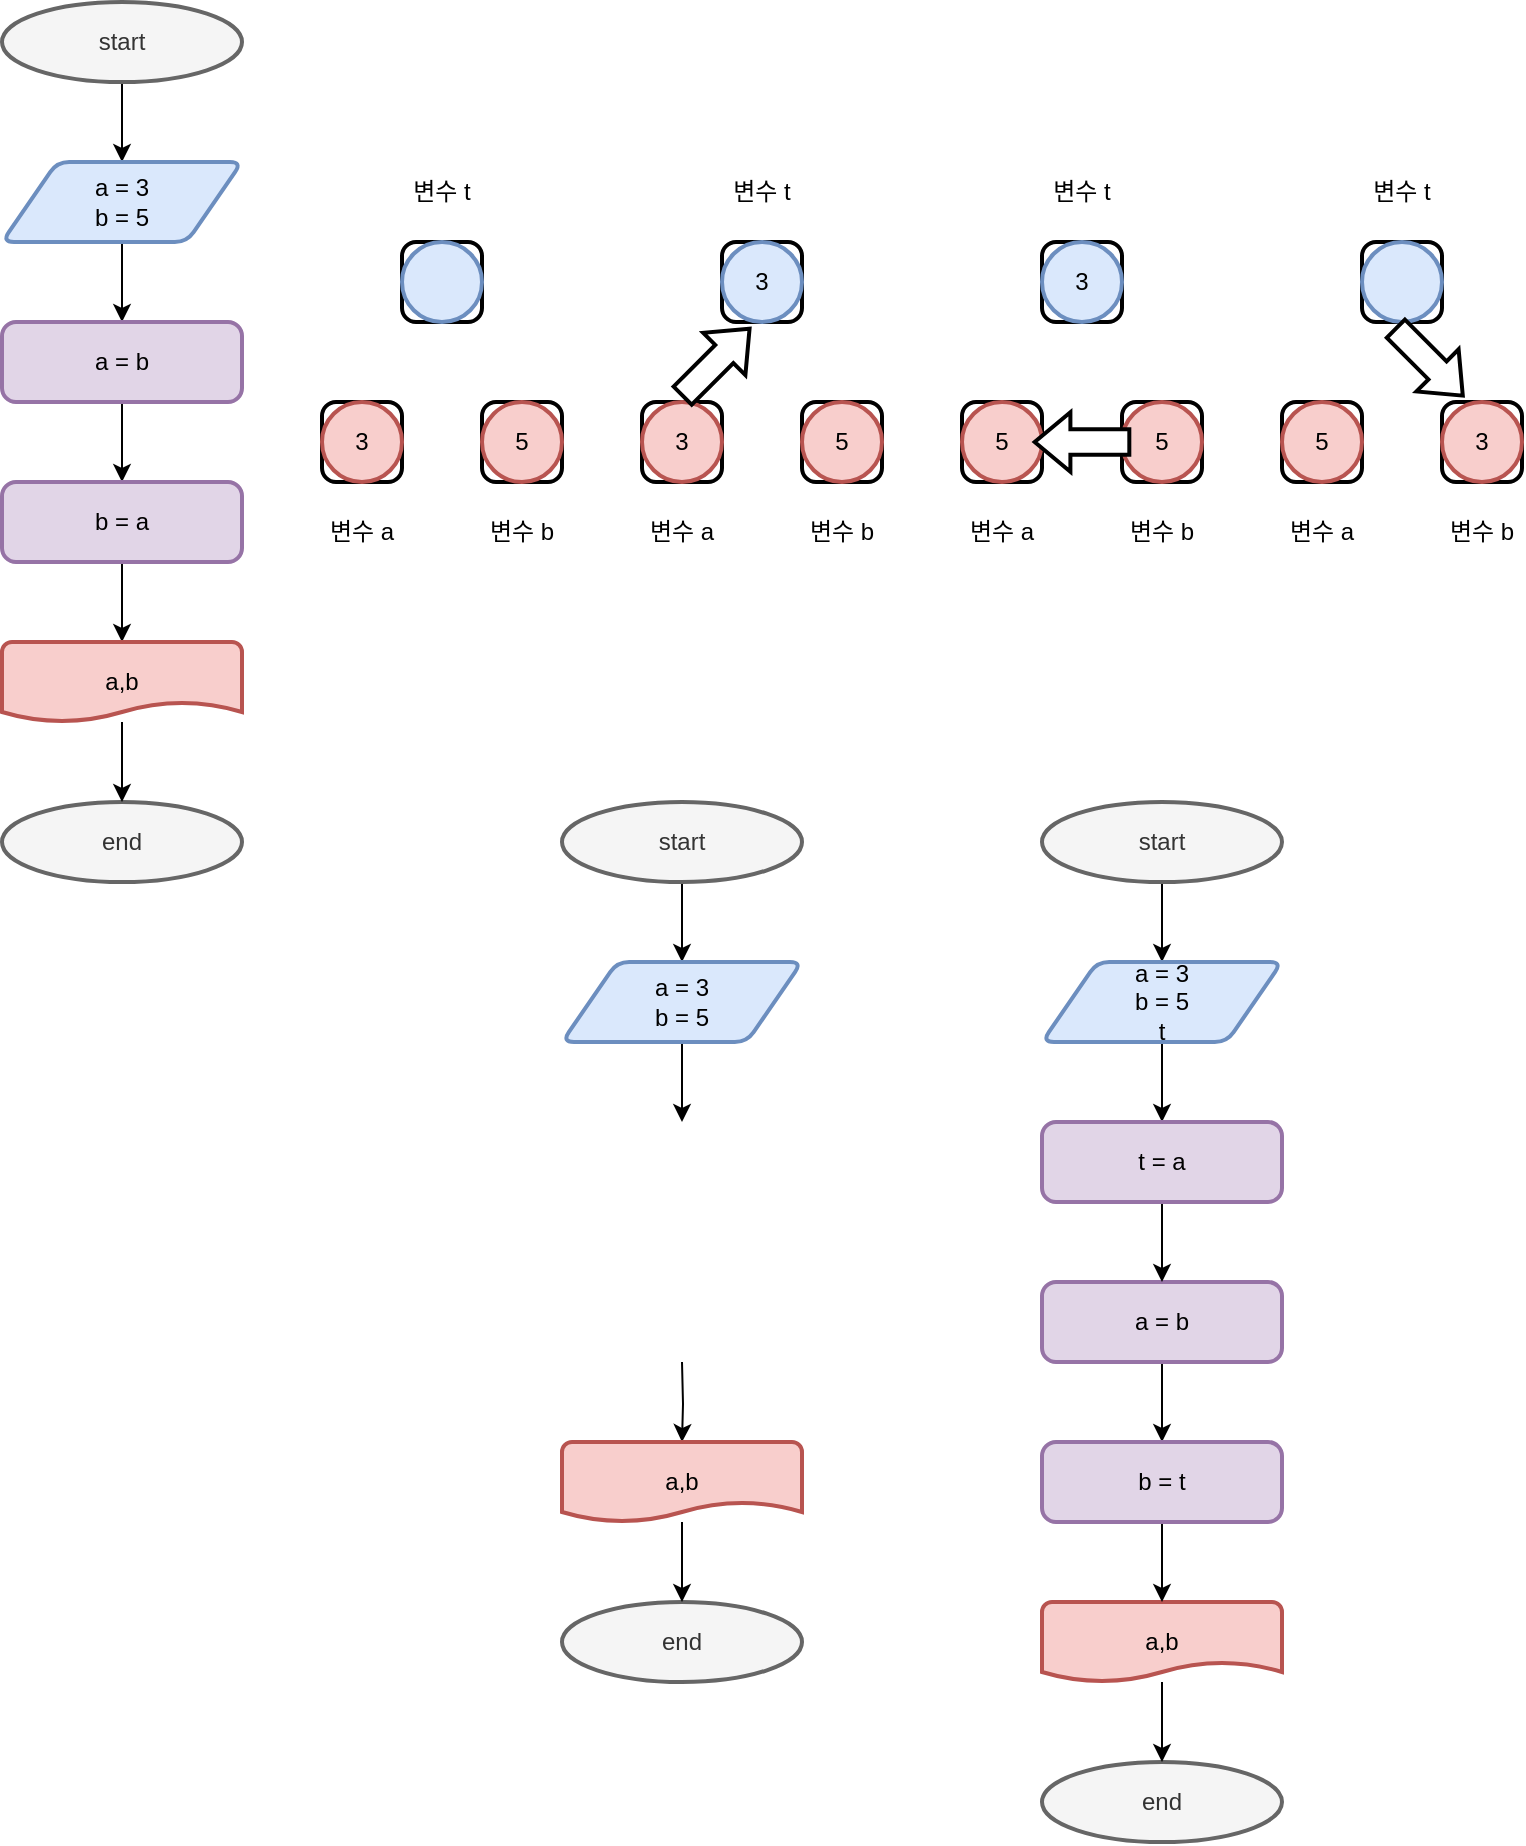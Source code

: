 <mxfile version="21.5.0" type="device">
  <diagram name="Page-1" id="dMNC15Wshk32JGnBgk7K">
    <mxGraphModel dx="1650" dy="930" grid="1" gridSize="10" guides="1" tooltips="1" connect="1" arrows="1" fold="1" page="1" pageScale="1" pageWidth="850" pageHeight="1100" math="0" shadow="0">
      <root>
        <mxCell id="0" />
        <mxCell id="1" parent="0" />
        <mxCell id="lzuN2QWp8kCcNdBGCwoP-7" value="" style="edgeStyle=orthogonalEdgeStyle;rounded=0;orthogonalLoop=1;jettySize=auto;html=1;" edge="1" parent="1" source="lzuN2QWp8kCcNdBGCwoP-1" target="lzuN2QWp8kCcNdBGCwoP-3">
          <mxGeometry relative="1" as="geometry" />
        </mxCell>
        <mxCell id="lzuN2QWp8kCcNdBGCwoP-1" value="start" style="strokeWidth=2;html=1;shape=mxgraph.flowchart.start_2;whiteSpace=wrap;fillColor=#f5f5f5;fontColor=#333333;strokeColor=#666666;" vertex="1" parent="1">
          <mxGeometry x="80" y="80" width="120" height="40" as="geometry" />
        </mxCell>
        <mxCell id="lzuN2QWp8kCcNdBGCwoP-2" value="end" style="strokeWidth=2;html=1;shape=mxgraph.flowchart.start_2;whiteSpace=wrap;fillColor=#f5f5f5;fontColor=#333333;strokeColor=#666666;" vertex="1" parent="1">
          <mxGeometry x="80" y="480" width="120" height="40" as="geometry" />
        </mxCell>
        <mxCell id="lzuN2QWp8kCcNdBGCwoP-8" value="" style="edgeStyle=orthogonalEdgeStyle;rounded=0;orthogonalLoop=1;jettySize=auto;html=1;" edge="1" parent="1" source="lzuN2QWp8kCcNdBGCwoP-3" target="lzuN2QWp8kCcNdBGCwoP-4">
          <mxGeometry relative="1" as="geometry" />
        </mxCell>
        <mxCell id="lzuN2QWp8kCcNdBGCwoP-3" value="a = 3&lt;br&gt;b = 5" style="shape=parallelogram;html=1;strokeWidth=2;perimeter=parallelogramPerimeter;whiteSpace=wrap;rounded=1;arcSize=12;size=0.23;fillColor=#dae8fc;strokeColor=#6c8ebf;" vertex="1" parent="1">
          <mxGeometry x="80" y="160" width="120" height="40" as="geometry" />
        </mxCell>
        <mxCell id="lzuN2QWp8kCcNdBGCwoP-9" value="" style="edgeStyle=orthogonalEdgeStyle;rounded=0;orthogonalLoop=1;jettySize=auto;html=1;" edge="1" parent="1" source="lzuN2QWp8kCcNdBGCwoP-4" target="lzuN2QWp8kCcNdBGCwoP-5">
          <mxGeometry relative="1" as="geometry" />
        </mxCell>
        <mxCell id="lzuN2QWp8kCcNdBGCwoP-4" value="a = b" style="rounded=1;whiteSpace=wrap;html=1;absoluteArcSize=1;arcSize=14;strokeWidth=2;fillColor=#e1d5e7;strokeColor=#9673a6;" vertex="1" parent="1">
          <mxGeometry x="80" y="240" width="120" height="40" as="geometry" />
        </mxCell>
        <mxCell id="lzuN2QWp8kCcNdBGCwoP-10" value="" style="edgeStyle=orthogonalEdgeStyle;rounded=0;orthogonalLoop=1;jettySize=auto;html=1;" edge="1" parent="1" source="lzuN2QWp8kCcNdBGCwoP-5" target="lzuN2QWp8kCcNdBGCwoP-6">
          <mxGeometry relative="1" as="geometry" />
        </mxCell>
        <mxCell id="lzuN2QWp8kCcNdBGCwoP-5" value="b = a" style="rounded=1;whiteSpace=wrap;html=1;absoluteArcSize=1;arcSize=14;strokeWidth=2;fillColor=#e1d5e7;strokeColor=#9673a6;" vertex="1" parent="1">
          <mxGeometry x="80" y="320" width="120" height="40" as="geometry" />
        </mxCell>
        <mxCell id="lzuN2QWp8kCcNdBGCwoP-11" value="" style="edgeStyle=orthogonalEdgeStyle;rounded=0;orthogonalLoop=1;jettySize=auto;html=1;" edge="1" parent="1" source="lzuN2QWp8kCcNdBGCwoP-6" target="lzuN2QWp8kCcNdBGCwoP-2">
          <mxGeometry relative="1" as="geometry" />
        </mxCell>
        <mxCell id="lzuN2QWp8kCcNdBGCwoP-6" value="a,b" style="strokeWidth=2;html=1;shape=mxgraph.flowchart.document2;whiteSpace=wrap;size=0.25;fillColor=#f8cecc;strokeColor=#b85450;" vertex="1" parent="1">
          <mxGeometry x="80" y="400" width="120" height="40" as="geometry" />
        </mxCell>
        <mxCell id="lzuN2QWp8kCcNdBGCwoP-12" value="" style="edgeStyle=orthogonalEdgeStyle;rounded=0;orthogonalLoop=1;jettySize=auto;html=1;" edge="1" parent="1" source="lzuN2QWp8kCcNdBGCwoP-13" target="lzuN2QWp8kCcNdBGCwoP-16">
          <mxGeometry relative="1" as="geometry" />
        </mxCell>
        <mxCell id="lzuN2QWp8kCcNdBGCwoP-13" value="start" style="strokeWidth=2;html=1;shape=mxgraph.flowchart.start_2;whiteSpace=wrap;fillColor=#f5f5f5;fontColor=#333333;strokeColor=#666666;" vertex="1" parent="1">
          <mxGeometry x="360" y="480" width="120" height="40" as="geometry" />
        </mxCell>
        <mxCell id="lzuN2QWp8kCcNdBGCwoP-14" value="end" style="strokeWidth=2;html=1;shape=mxgraph.flowchart.start_2;whiteSpace=wrap;fillColor=#f5f5f5;fontColor=#333333;strokeColor=#666666;" vertex="1" parent="1">
          <mxGeometry x="360" y="880" width="120" height="40" as="geometry" />
        </mxCell>
        <mxCell id="lzuN2QWp8kCcNdBGCwoP-15" value="" style="edgeStyle=orthogonalEdgeStyle;rounded=0;orthogonalLoop=1;jettySize=auto;html=1;" edge="1" parent="1" source="lzuN2QWp8kCcNdBGCwoP-16">
          <mxGeometry relative="1" as="geometry">
            <mxPoint x="420" y="640" as="targetPoint" />
          </mxGeometry>
        </mxCell>
        <mxCell id="lzuN2QWp8kCcNdBGCwoP-16" value="a = 3&lt;br&gt;b = 5" style="shape=parallelogram;html=1;strokeWidth=2;perimeter=parallelogramPerimeter;whiteSpace=wrap;rounded=1;arcSize=12;size=0.23;fillColor=#dae8fc;strokeColor=#6c8ebf;" vertex="1" parent="1">
          <mxGeometry x="360" y="560" width="120" height="40" as="geometry" />
        </mxCell>
        <mxCell id="lzuN2QWp8kCcNdBGCwoP-19" value="" style="edgeStyle=orthogonalEdgeStyle;rounded=0;orthogonalLoop=1;jettySize=auto;html=1;" edge="1" parent="1" target="lzuN2QWp8kCcNdBGCwoP-22">
          <mxGeometry relative="1" as="geometry">
            <mxPoint x="420" y="760" as="sourcePoint" />
          </mxGeometry>
        </mxCell>
        <mxCell id="lzuN2QWp8kCcNdBGCwoP-21" value="" style="edgeStyle=orthogonalEdgeStyle;rounded=0;orthogonalLoop=1;jettySize=auto;html=1;" edge="1" parent="1" source="lzuN2QWp8kCcNdBGCwoP-22" target="lzuN2QWp8kCcNdBGCwoP-14">
          <mxGeometry relative="1" as="geometry" />
        </mxCell>
        <mxCell id="lzuN2QWp8kCcNdBGCwoP-22" value="a,b" style="strokeWidth=2;html=1;shape=mxgraph.flowchart.document2;whiteSpace=wrap;size=0.25;fillColor=#f8cecc;strokeColor=#b85450;" vertex="1" parent="1">
          <mxGeometry x="360" y="800" width="120" height="40" as="geometry" />
        </mxCell>
        <mxCell id="lzuN2QWp8kCcNdBGCwoP-23" value="" style="rounded=1;whiteSpace=wrap;html=1;absoluteArcSize=1;arcSize=14;strokeWidth=2;" vertex="1" parent="1">
          <mxGeometry x="240" y="280" width="40" height="40" as="geometry" />
        </mxCell>
        <mxCell id="lzuN2QWp8kCcNdBGCwoP-25" value="변수 a" style="rounded=1;whiteSpace=wrap;html=1;absoluteArcSize=1;arcSize=14;strokeWidth=2;strokeColor=none;" vertex="1" parent="1">
          <mxGeometry x="240" y="330" width="40" height="30" as="geometry" />
        </mxCell>
        <mxCell id="lzuN2QWp8kCcNdBGCwoP-26" value="3" style="strokeWidth=2;html=1;shape=mxgraph.flowchart.start_2;whiteSpace=wrap;fillColor=#f8cecc;strokeColor=#b85450;" vertex="1" parent="1">
          <mxGeometry x="240" y="280" width="40" height="40" as="geometry" />
        </mxCell>
        <mxCell id="lzuN2QWp8kCcNdBGCwoP-27" value="" style="rounded=1;whiteSpace=wrap;html=1;absoluteArcSize=1;arcSize=14;strokeWidth=2;" vertex="1" parent="1">
          <mxGeometry x="320" y="280" width="40" height="40" as="geometry" />
        </mxCell>
        <mxCell id="lzuN2QWp8kCcNdBGCwoP-28" value="변수 b" style="rounded=1;whiteSpace=wrap;html=1;absoluteArcSize=1;arcSize=14;strokeWidth=2;strokeColor=none;" vertex="1" parent="1">
          <mxGeometry x="320" y="330" width="40" height="30" as="geometry" />
        </mxCell>
        <mxCell id="lzuN2QWp8kCcNdBGCwoP-29" value="5" style="strokeWidth=2;html=1;shape=mxgraph.flowchart.start_2;whiteSpace=wrap;fillColor=#f8cecc;strokeColor=#b85450;" vertex="1" parent="1">
          <mxGeometry x="320" y="280" width="40" height="40" as="geometry" />
        </mxCell>
        <mxCell id="lzuN2QWp8kCcNdBGCwoP-30" value="" style="rounded=1;whiteSpace=wrap;html=1;absoluteArcSize=1;arcSize=14;strokeWidth=2;" vertex="1" parent="1">
          <mxGeometry x="280" y="200" width="40" height="40" as="geometry" />
        </mxCell>
        <mxCell id="lzuN2QWp8kCcNdBGCwoP-31" value="" style="strokeWidth=2;html=1;shape=mxgraph.flowchart.start_2;whiteSpace=wrap;fillColor=#dae8fc;strokeColor=#6c8ebf;" vertex="1" parent="1">
          <mxGeometry x="280" y="200" width="40" height="40" as="geometry" />
        </mxCell>
        <mxCell id="lzuN2QWp8kCcNdBGCwoP-32" value="변수 t" style="rounded=1;whiteSpace=wrap;html=1;absoluteArcSize=1;arcSize=14;strokeWidth=2;strokeColor=none;" vertex="1" parent="1">
          <mxGeometry x="280" y="160" width="40" height="30" as="geometry" />
        </mxCell>
        <mxCell id="lzuN2QWp8kCcNdBGCwoP-33" value="" style="rounded=1;whiteSpace=wrap;html=1;absoluteArcSize=1;arcSize=14;strokeWidth=2;" vertex="1" parent="1">
          <mxGeometry x="400" y="280" width="40" height="40" as="geometry" />
        </mxCell>
        <mxCell id="lzuN2QWp8kCcNdBGCwoP-34" value="변수 a" style="rounded=1;whiteSpace=wrap;html=1;absoluteArcSize=1;arcSize=14;strokeWidth=2;strokeColor=none;" vertex="1" parent="1">
          <mxGeometry x="400" y="330" width="40" height="30" as="geometry" />
        </mxCell>
        <mxCell id="lzuN2QWp8kCcNdBGCwoP-35" value="3" style="strokeWidth=2;html=1;shape=mxgraph.flowchart.start_2;whiteSpace=wrap;fillColor=#f8cecc;strokeColor=#b85450;" vertex="1" parent="1">
          <mxGeometry x="400" y="280" width="40" height="40" as="geometry" />
        </mxCell>
        <mxCell id="lzuN2QWp8kCcNdBGCwoP-36" value="" style="rounded=1;whiteSpace=wrap;html=1;absoluteArcSize=1;arcSize=14;strokeWidth=2;" vertex="1" parent="1">
          <mxGeometry x="480" y="280" width="40" height="40" as="geometry" />
        </mxCell>
        <mxCell id="lzuN2QWp8kCcNdBGCwoP-37" value="변수 b" style="rounded=1;whiteSpace=wrap;html=1;absoluteArcSize=1;arcSize=14;strokeWidth=2;strokeColor=none;" vertex="1" parent="1">
          <mxGeometry x="480" y="330" width="40" height="30" as="geometry" />
        </mxCell>
        <mxCell id="lzuN2QWp8kCcNdBGCwoP-38" value="5" style="strokeWidth=2;html=1;shape=mxgraph.flowchart.start_2;whiteSpace=wrap;fillColor=#f8cecc;strokeColor=#b85450;" vertex="1" parent="1">
          <mxGeometry x="480" y="280" width="40" height="40" as="geometry" />
        </mxCell>
        <mxCell id="lzuN2QWp8kCcNdBGCwoP-39" value="" style="rounded=1;whiteSpace=wrap;html=1;absoluteArcSize=1;arcSize=14;strokeWidth=2;" vertex="1" parent="1">
          <mxGeometry x="440" y="200" width="40" height="40" as="geometry" />
        </mxCell>
        <mxCell id="lzuN2QWp8kCcNdBGCwoP-40" value="3" style="strokeWidth=2;html=1;shape=mxgraph.flowchart.start_2;whiteSpace=wrap;fillColor=#dae8fc;strokeColor=#6c8ebf;" vertex="1" parent="1">
          <mxGeometry x="440" y="200" width="40" height="40" as="geometry" />
        </mxCell>
        <mxCell id="lzuN2QWp8kCcNdBGCwoP-41" value="변수 t" style="rounded=1;whiteSpace=wrap;html=1;absoluteArcSize=1;arcSize=14;strokeWidth=2;strokeColor=none;" vertex="1" parent="1">
          <mxGeometry x="440" y="160" width="40" height="30" as="geometry" />
        </mxCell>
        <mxCell id="lzuN2QWp8kCcNdBGCwoP-42" value="" style="verticalLabelPosition=bottom;verticalAlign=top;html=1;strokeWidth=2;shape=mxgraph.arrows2.arrow;dy=0.57;dx=17.86;notch=0;rotation=-45;" vertex="1" parent="1">
          <mxGeometry x="413.39" y="245.17" width="47.32" height="29.82" as="geometry" />
        </mxCell>
        <mxCell id="lzuN2QWp8kCcNdBGCwoP-43" value="" style="rounded=1;whiteSpace=wrap;html=1;absoluteArcSize=1;arcSize=14;strokeWidth=2;" vertex="1" parent="1">
          <mxGeometry x="560" y="280" width="40" height="40" as="geometry" />
        </mxCell>
        <mxCell id="lzuN2QWp8kCcNdBGCwoP-44" value="변수 a" style="rounded=1;whiteSpace=wrap;html=1;absoluteArcSize=1;arcSize=14;strokeWidth=2;strokeColor=none;" vertex="1" parent="1">
          <mxGeometry x="560" y="330" width="40" height="30" as="geometry" />
        </mxCell>
        <mxCell id="lzuN2QWp8kCcNdBGCwoP-45" value="5" style="strokeWidth=2;html=1;shape=mxgraph.flowchart.start_2;whiteSpace=wrap;fillColor=#f8cecc;strokeColor=#b85450;" vertex="1" parent="1">
          <mxGeometry x="560" y="280" width="40" height="40" as="geometry" />
        </mxCell>
        <mxCell id="lzuN2QWp8kCcNdBGCwoP-46" value="" style="rounded=1;whiteSpace=wrap;html=1;absoluteArcSize=1;arcSize=14;strokeWidth=2;" vertex="1" parent="1">
          <mxGeometry x="640" y="280" width="40" height="40" as="geometry" />
        </mxCell>
        <mxCell id="lzuN2QWp8kCcNdBGCwoP-47" value="변수 b" style="rounded=1;whiteSpace=wrap;html=1;absoluteArcSize=1;arcSize=14;strokeWidth=2;strokeColor=none;" vertex="1" parent="1">
          <mxGeometry x="640" y="330" width="40" height="30" as="geometry" />
        </mxCell>
        <mxCell id="lzuN2QWp8kCcNdBGCwoP-48" value="5" style="strokeWidth=2;html=1;shape=mxgraph.flowchart.start_2;whiteSpace=wrap;fillColor=#f8cecc;strokeColor=#b85450;" vertex="1" parent="1">
          <mxGeometry x="640" y="280" width="40" height="40" as="geometry" />
        </mxCell>
        <mxCell id="lzuN2QWp8kCcNdBGCwoP-49" value="" style="rounded=1;whiteSpace=wrap;html=1;absoluteArcSize=1;arcSize=14;strokeWidth=2;" vertex="1" parent="1">
          <mxGeometry x="600" y="200" width="40" height="40" as="geometry" />
        </mxCell>
        <mxCell id="lzuN2QWp8kCcNdBGCwoP-50" value="3" style="strokeWidth=2;html=1;shape=mxgraph.flowchart.start_2;whiteSpace=wrap;fillColor=#dae8fc;strokeColor=#6c8ebf;" vertex="1" parent="1">
          <mxGeometry x="600" y="200" width="40" height="40" as="geometry" />
        </mxCell>
        <mxCell id="lzuN2QWp8kCcNdBGCwoP-51" value="변수 t" style="rounded=1;whiteSpace=wrap;html=1;absoluteArcSize=1;arcSize=14;strokeWidth=2;strokeColor=none;" vertex="1" parent="1">
          <mxGeometry x="600" y="160" width="40" height="30" as="geometry" />
        </mxCell>
        <mxCell id="lzuN2QWp8kCcNdBGCwoP-52" value="" style="verticalLabelPosition=bottom;verticalAlign=top;html=1;strokeWidth=2;shape=mxgraph.arrows2.arrow;dy=0.57;dx=17.86;notch=0;rotation=-180;" vertex="1" parent="1">
          <mxGeometry x="596.34" y="285.09" width="47.32" height="29.82" as="geometry" />
        </mxCell>
        <mxCell id="lzuN2QWp8kCcNdBGCwoP-55" value="" style="rounded=1;whiteSpace=wrap;html=1;absoluteArcSize=1;arcSize=14;strokeWidth=2;" vertex="1" parent="1">
          <mxGeometry x="720" y="280" width="40" height="40" as="geometry" />
        </mxCell>
        <mxCell id="lzuN2QWp8kCcNdBGCwoP-56" value="변수 a" style="rounded=1;whiteSpace=wrap;html=1;absoluteArcSize=1;arcSize=14;strokeWidth=2;strokeColor=none;" vertex="1" parent="1">
          <mxGeometry x="720" y="330" width="40" height="30" as="geometry" />
        </mxCell>
        <mxCell id="lzuN2QWp8kCcNdBGCwoP-57" value="5" style="strokeWidth=2;html=1;shape=mxgraph.flowchart.start_2;whiteSpace=wrap;fillColor=#f8cecc;strokeColor=#b85450;" vertex="1" parent="1">
          <mxGeometry x="720" y="280" width="40" height="40" as="geometry" />
        </mxCell>
        <mxCell id="lzuN2QWp8kCcNdBGCwoP-58" value="" style="rounded=1;whiteSpace=wrap;html=1;absoluteArcSize=1;arcSize=14;strokeWidth=2;" vertex="1" parent="1">
          <mxGeometry x="800" y="280" width="40" height="40" as="geometry" />
        </mxCell>
        <mxCell id="lzuN2QWp8kCcNdBGCwoP-59" value="변수 b" style="rounded=1;whiteSpace=wrap;html=1;absoluteArcSize=1;arcSize=14;strokeWidth=2;strokeColor=none;" vertex="1" parent="1">
          <mxGeometry x="800" y="330" width="40" height="30" as="geometry" />
        </mxCell>
        <mxCell id="lzuN2QWp8kCcNdBGCwoP-60" value="3" style="strokeWidth=2;html=1;shape=mxgraph.flowchart.start_2;whiteSpace=wrap;fillColor=#f8cecc;strokeColor=#b85450;" vertex="1" parent="1">
          <mxGeometry x="800" y="280" width="40" height="40" as="geometry" />
        </mxCell>
        <mxCell id="lzuN2QWp8kCcNdBGCwoP-61" value="" style="rounded=1;whiteSpace=wrap;html=1;absoluteArcSize=1;arcSize=14;strokeWidth=2;" vertex="1" parent="1">
          <mxGeometry x="760" y="200" width="40" height="40" as="geometry" />
        </mxCell>
        <mxCell id="lzuN2QWp8kCcNdBGCwoP-62" value="" style="strokeWidth=2;html=1;shape=mxgraph.flowchart.start_2;whiteSpace=wrap;fillColor=#dae8fc;strokeColor=#6c8ebf;" vertex="1" parent="1">
          <mxGeometry x="760" y="200" width="40" height="40" as="geometry" />
        </mxCell>
        <mxCell id="lzuN2QWp8kCcNdBGCwoP-63" value="변수 t" style="rounded=1;whiteSpace=wrap;html=1;absoluteArcSize=1;arcSize=14;strokeWidth=2;strokeColor=none;" vertex="1" parent="1">
          <mxGeometry x="760" y="160" width="40" height="30" as="geometry" />
        </mxCell>
        <mxCell id="lzuN2QWp8kCcNdBGCwoP-64" value="" style="verticalLabelPosition=bottom;verticalAlign=top;html=1;strokeWidth=2;shape=mxgraph.arrows2.arrow;dy=0.57;dx=17.86;notch=0;rotation=45;" vertex="1" parent="1">
          <mxGeometry x="770" y="245.17" width="47.32" height="29.82" as="geometry" />
        </mxCell>
        <mxCell id="lzuN2QWp8kCcNdBGCwoP-65" value="" style="edgeStyle=orthogonalEdgeStyle;rounded=0;orthogonalLoop=1;jettySize=auto;html=1;" edge="1" parent="1" source="lzuN2QWp8kCcNdBGCwoP-66" target="lzuN2QWp8kCcNdBGCwoP-69">
          <mxGeometry relative="1" as="geometry" />
        </mxCell>
        <mxCell id="lzuN2QWp8kCcNdBGCwoP-66" value="start" style="strokeWidth=2;html=1;shape=mxgraph.flowchart.start_2;whiteSpace=wrap;fillColor=#f5f5f5;fontColor=#333333;strokeColor=#666666;" vertex="1" parent="1">
          <mxGeometry x="600" y="480" width="120" height="40" as="geometry" />
        </mxCell>
        <mxCell id="lzuN2QWp8kCcNdBGCwoP-67" value="end" style="strokeWidth=2;html=1;shape=mxgraph.flowchart.start_2;whiteSpace=wrap;fillColor=#f5f5f5;fontColor=#333333;strokeColor=#666666;" vertex="1" parent="1">
          <mxGeometry x="600" y="960" width="120" height="40" as="geometry" />
        </mxCell>
        <mxCell id="lzuN2QWp8kCcNdBGCwoP-68" value="" style="edgeStyle=orthogonalEdgeStyle;rounded=0;orthogonalLoop=1;jettySize=auto;html=1;" edge="1" parent="1" source="lzuN2QWp8kCcNdBGCwoP-69">
          <mxGeometry relative="1" as="geometry">
            <mxPoint x="660" y="640" as="targetPoint" />
          </mxGeometry>
        </mxCell>
        <mxCell id="lzuN2QWp8kCcNdBGCwoP-69" value="a = 3&lt;br&gt;b = 5&lt;br&gt;t" style="shape=parallelogram;html=1;strokeWidth=2;perimeter=parallelogramPerimeter;whiteSpace=wrap;rounded=1;arcSize=12;size=0.23;fillColor=#dae8fc;strokeColor=#6c8ebf;" vertex="1" parent="1">
          <mxGeometry x="600" y="560" width="120" height="40" as="geometry" />
        </mxCell>
        <mxCell id="lzuN2QWp8kCcNdBGCwoP-74" value="" style="edgeStyle=orthogonalEdgeStyle;rounded=0;orthogonalLoop=1;jettySize=auto;html=1;" edge="1" parent="1" source="lzuN2QWp8kCcNdBGCwoP-75" target="lzuN2QWp8kCcNdBGCwoP-67">
          <mxGeometry relative="1" as="geometry" />
        </mxCell>
        <mxCell id="lzuN2QWp8kCcNdBGCwoP-75" value="a,b" style="strokeWidth=2;html=1;shape=mxgraph.flowchart.document2;whiteSpace=wrap;size=0.25;fillColor=#f8cecc;strokeColor=#b85450;" vertex="1" parent="1">
          <mxGeometry x="600" y="880" width="120" height="40" as="geometry" />
        </mxCell>
        <mxCell id="lzuN2QWp8kCcNdBGCwoP-76" value="" style="edgeStyle=orthogonalEdgeStyle;rounded=0;orthogonalLoop=1;jettySize=auto;html=1;" edge="1" parent="1" source="lzuN2QWp8kCcNdBGCwoP-77" target="lzuN2QWp8kCcNdBGCwoP-79">
          <mxGeometry relative="1" as="geometry" />
        </mxCell>
        <mxCell id="lzuN2QWp8kCcNdBGCwoP-77" value="a = b" style="rounded=1;whiteSpace=wrap;html=1;absoluteArcSize=1;arcSize=14;strokeWidth=2;fillColor=#e1d5e7;strokeColor=#9673a6;" vertex="1" parent="1">
          <mxGeometry x="600" y="720" width="120" height="40" as="geometry" />
        </mxCell>
        <mxCell id="lzuN2QWp8kCcNdBGCwoP-78" value="" style="edgeStyle=orthogonalEdgeStyle;rounded=0;orthogonalLoop=1;jettySize=auto;html=1;" edge="1" parent="1" source="lzuN2QWp8kCcNdBGCwoP-79">
          <mxGeometry relative="1" as="geometry">
            <mxPoint x="660" y="880" as="targetPoint" />
          </mxGeometry>
        </mxCell>
        <mxCell id="lzuN2QWp8kCcNdBGCwoP-79" value="b = t" style="rounded=1;whiteSpace=wrap;html=1;absoluteArcSize=1;arcSize=14;strokeWidth=2;fillColor=#e1d5e7;strokeColor=#9673a6;" vertex="1" parent="1">
          <mxGeometry x="600" y="800" width="120" height="40" as="geometry" />
        </mxCell>
        <mxCell id="lzuN2QWp8kCcNdBGCwoP-81" value="" style="edgeStyle=orthogonalEdgeStyle;rounded=0;orthogonalLoop=1;jettySize=auto;html=1;" edge="1" parent="1" source="lzuN2QWp8kCcNdBGCwoP-80" target="lzuN2QWp8kCcNdBGCwoP-77">
          <mxGeometry relative="1" as="geometry" />
        </mxCell>
        <mxCell id="lzuN2QWp8kCcNdBGCwoP-80" value="t = a" style="rounded=1;whiteSpace=wrap;html=1;absoluteArcSize=1;arcSize=14;strokeWidth=2;fillColor=#e1d5e7;strokeColor=#9673a6;" vertex="1" parent="1">
          <mxGeometry x="600" y="640" width="120" height="40" as="geometry" />
        </mxCell>
      </root>
    </mxGraphModel>
  </diagram>
</mxfile>
